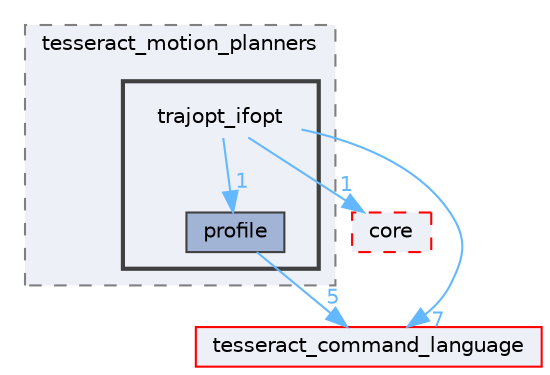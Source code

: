 digraph "tesseract_motion_planners/trajopt_ifopt/include/tesseract_motion_planners/trajopt_ifopt"
{
 // LATEX_PDF_SIZE
  bgcolor="transparent";
  edge [fontname=Helvetica,fontsize=10,labelfontname=Helvetica,labelfontsize=10];
  node [fontname=Helvetica,fontsize=10,shape=box,height=0.2,width=0.4];
  compound=true
  subgraph clusterdir_ced91cde235e492d3191d4a55bd4b40e {
    graph [ bgcolor="#edf0f7", pencolor="grey50", label="tesseract_motion_planners", fontname=Helvetica,fontsize=10 style="filled,dashed", URL="dir_ced91cde235e492d3191d4a55bd4b40e.html",tooltip=""]
  subgraph clusterdir_03915b8f55476cb888b98a5024c6d97e {
    graph [ bgcolor="#edf0f7", pencolor="grey25", label="", fontname=Helvetica,fontsize=10 style="filled,bold", URL="dir_03915b8f55476cb888b98a5024c6d97e.html",tooltip=""]
    dir_03915b8f55476cb888b98a5024c6d97e [shape=plaintext, label="trajopt_ifopt"];
  dir_fba7f52a1c57a1dab2c2a39a2dea67d1 [label="profile", fillcolor="#a2b4d6", color="grey25", style="filled", URL="dir_fba7f52a1c57a1dab2c2a39a2dea67d1.html",tooltip=""];
  }
  }
  dir_ba42fb948e9041f2f8c5ac347b7f6bb7 [label="core", fillcolor="#edf0f7", color="red", style="filled,dashed", URL="dir_ba42fb948e9041f2f8c5ac347b7f6bb7.html",tooltip=""];
  dir_fa47c2fa9b13a12fc195f1b83854b816 [label="tesseract_command_language", fillcolor="#edf0f7", color="red", style="filled", URL="dir_fa47c2fa9b13a12fc195f1b83854b816.html",tooltip=""];
  dir_03915b8f55476cb888b98a5024c6d97e->dir_ba42fb948e9041f2f8c5ac347b7f6bb7 [headlabel="1", labeldistance=1.5 headhref="dir_000087_000000.html" color="steelblue1" fontcolor="steelblue1"];
  dir_03915b8f55476cb888b98a5024c6d97e->dir_fa47c2fa9b13a12fc195f1b83854b816 [headlabel="7", labeldistance=1.5 headhref="dir_000087_000060.html" color="steelblue1" fontcolor="steelblue1"];
  dir_03915b8f55476cb888b98a5024c6d97e->dir_fba7f52a1c57a1dab2c2a39a2dea67d1 [headlabel="1", labeldistance=1.5 headhref="dir_000087_000039.html" color="steelblue1" fontcolor="steelblue1"];
  dir_fba7f52a1c57a1dab2c2a39a2dea67d1->dir_fa47c2fa9b13a12fc195f1b83854b816 [headlabel="5", labeldistance=1.5 headhref="dir_000039_000060.html" color="steelblue1" fontcolor="steelblue1"];
}
